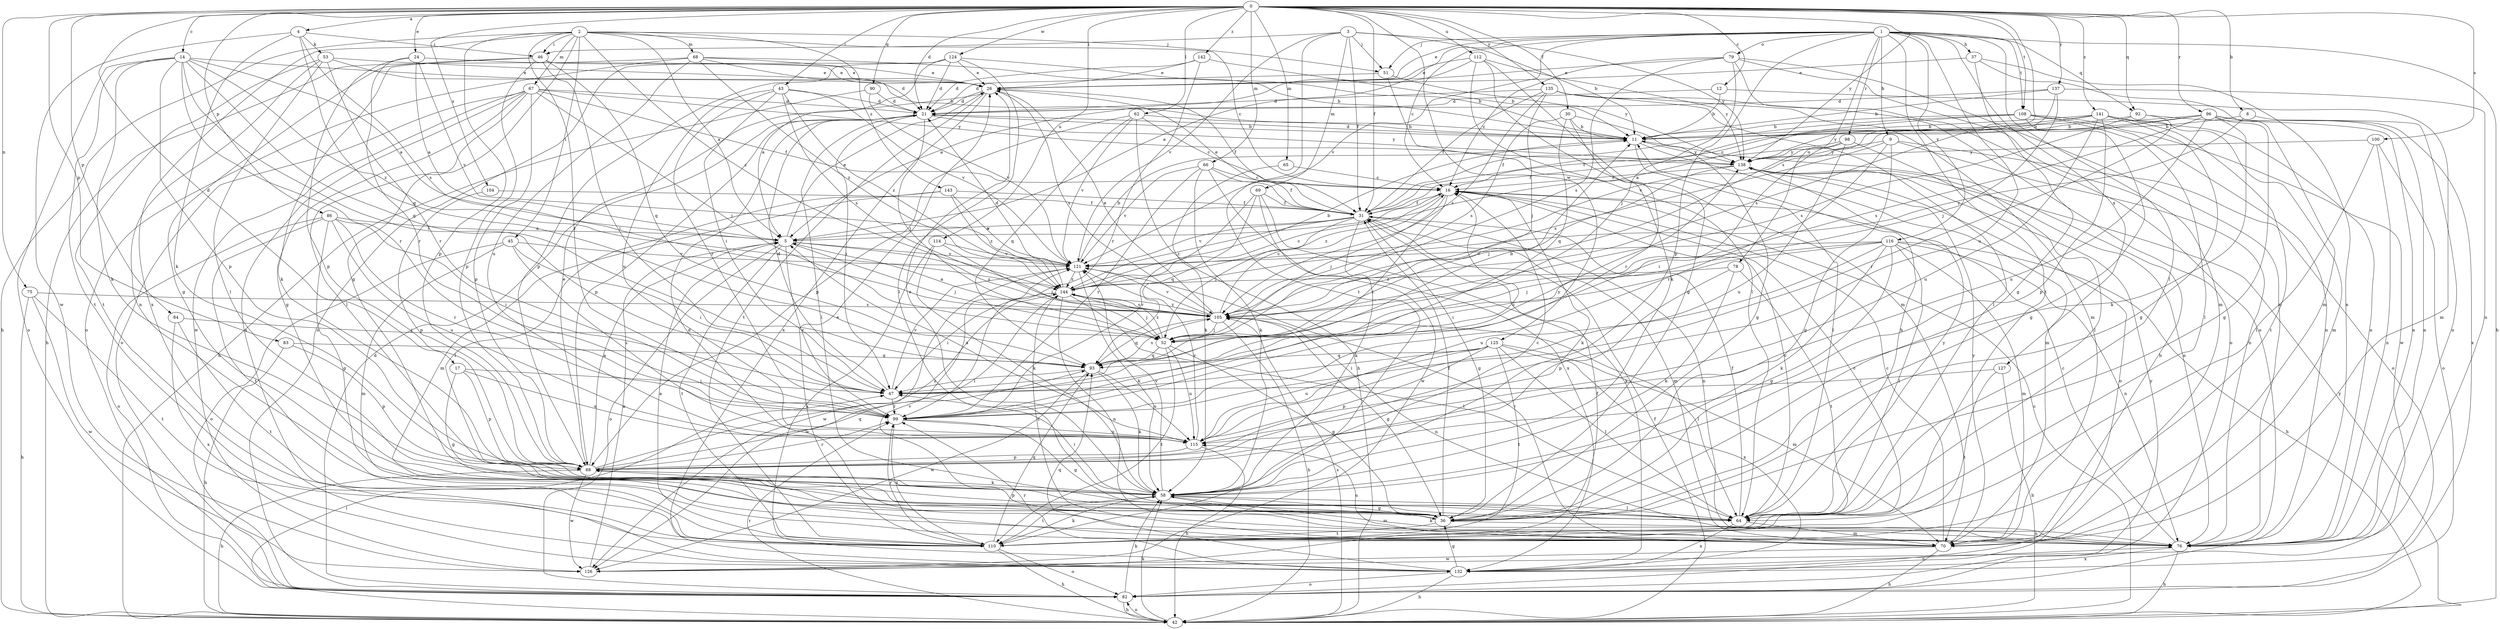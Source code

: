 strict digraph  {
0;
1;
2;
3;
4;
5;
8;
9;
11;
12;
14;
16;
17;
21;
24;
26;
30;
31;
36;
37;
42;
43;
45;
46;
47;
51;
52;
53;
58;
62;
64;
65;
66;
67;
68;
69;
70;
75;
76;
78;
79;
82;
83;
84;
86;
88;
90;
92;
93;
96;
98;
99;
100;
104;
105;
108;
110;
112;
114;
115;
116;
121;
124;
125;
126;
127;
132;
135;
137;
138;
141;
142;
143;
144;
0 -> 4  [label=a];
0 -> 8  [label=b];
0 -> 12  [label=c];
0 -> 14  [label=c];
0 -> 17  [label=d];
0 -> 21  [label=d];
0 -> 24  [label=e];
0 -> 30  [label=f];
0 -> 31  [label=f];
0 -> 43  [label=i];
0 -> 62  [label=l];
0 -> 65  [label=m];
0 -> 66  [label=m];
0 -> 75  [label=n];
0 -> 83  [label=p];
0 -> 84  [label=p];
0 -> 86  [label=p];
0 -> 90  [label=q];
0 -> 92  [label=q];
0 -> 96  [label=r];
0 -> 100  [label=s];
0 -> 104  [label=s];
0 -> 105  [label=s];
0 -> 108  [label=t];
0 -> 112  [label=u];
0 -> 114  [label=u];
0 -> 124  [label=w];
0 -> 125  [label=w];
0 -> 135  [label=y];
0 -> 137  [label=y];
0 -> 138  [label=y];
0 -> 141  [label=z];
0 -> 142  [label=z];
1 -> 5  [label=a];
1 -> 9  [label=b];
1 -> 16  [label=c];
1 -> 26  [label=e];
1 -> 37  [label=h];
1 -> 42  [label=h];
1 -> 51  [label=j];
1 -> 64  [label=l];
1 -> 78  [label=o];
1 -> 79  [label=o];
1 -> 88  [label=p];
1 -> 92  [label=q];
1 -> 98  [label=r];
1 -> 108  [label=t];
1 -> 110  [label=t];
1 -> 115  [label=u];
1 -> 116  [label=v];
1 -> 121  [label=v];
1 -> 127  [label=x];
2 -> 5  [label=a];
2 -> 16  [label=c];
2 -> 36  [label=g];
2 -> 42  [label=h];
2 -> 45  [label=i];
2 -> 46  [label=i];
2 -> 51  [label=j];
2 -> 67  [label=m];
2 -> 68  [label=m];
2 -> 88  [label=p];
2 -> 99  [label=r];
2 -> 132  [label=x];
2 -> 143  [label=z];
2 -> 144  [label=z];
3 -> 11  [label=b];
3 -> 31  [label=f];
3 -> 46  [label=i];
3 -> 51  [label=j];
3 -> 69  [label=m];
3 -> 110  [label=t];
3 -> 121  [label=v];
3 -> 138  [label=y];
4 -> 46  [label=i];
4 -> 53  [label=k];
4 -> 58  [label=k];
4 -> 93  [label=q];
4 -> 105  [label=s];
4 -> 126  [label=w];
5 -> 26  [label=e];
5 -> 52  [label=j];
5 -> 82  [label=o];
5 -> 99  [label=r];
5 -> 105  [label=s];
5 -> 110  [label=t];
5 -> 121  [label=v];
8 -> 11  [label=b];
8 -> 76  [label=n];
8 -> 144  [label=z];
9 -> 36  [label=g];
9 -> 76  [label=n];
9 -> 82  [label=o];
9 -> 99  [label=r];
9 -> 105  [label=s];
9 -> 138  [label=y];
11 -> 21  [label=d];
11 -> 64  [label=l];
11 -> 70  [label=m];
11 -> 138  [label=y];
12 -> 11  [label=b];
12 -> 21  [label=d];
12 -> 70  [label=m];
14 -> 5  [label=a];
14 -> 26  [label=e];
14 -> 47  [label=i];
14 -> 58  [label=k];
14 -> 82  [label=o];
14 -> 88  [label=p];
14 -> 93  [label=q];
14 -> 99  [label=r];
14 -> 110  [label=t];
14 -> 144  [label=z];
16 -> 31  [label=f];
16 -> 47  [label=i];
16 -> 52  [label=j];
16 -> 58  [label=k];
16 -> 144  [label=z];
17 -> 36  [label=g];
17 -> 47  [label=i];
17 -> 88  [label=p];
17 -> 115  [label=u];
21 -> 11  [label=b];
21 -> 47  [label=i];
21 -> 52  [label=j];
21 -> 64  [label=l];
21 -> 88  [label=p];
21 -> 138  [label=y];
24 -> 5  [label=a];
24 -> 26  [label=e];
24 -> 88  [label=p];
24 -> 99  [label=r];
24 -> 121  [label=v];
26 -> 21  [label=d];
26 -> 31  [label=f];
26 -> 105  [label=s];
26 -> 110  [label=t];
26 -> 132  [label=x];
30 -> 11  [label=b];
30 -> 36  [label=g];
30 -> 93  [label=q];
30 -> 99  [label=r];
30 -> 105  [label=s];
31 -> 5  [label=a];
31 -> 26  [label=e];
31 -> 36  [label=g];
31 -> 52  [label=j];
31 -> 58  [label=k];
31 -> 70  [label=m];
31 -> 76  [label=n];
31 -> 121  [label=v];
31 -> 144  [label=z];
36 -> 31  [label=f];
36 -> 76  [label=n];
36 -> 88  [label=p];
36 -> 110  [label=t];
37 -> 26  [label=e];
37 -> 36  [label=g];
37 -> 70  [label=m];
37 -> 76  [label=n];
42 -> 16  [label=c];
42 -> 31  [label=f];
42 -> 47  [label=i];
42 -> 58  [label=k];
42 -> 82  [label=o];
42 -> 99  [label=r];
42 -> 105  [label=s];
42 -> 138  [label=y];
43 -> 21  [label=d];
43 -> 47  [label=i];
43 -> 99  [label=r];
43 -> 105  [label=s];
43 -> 115  [label=u];
43 -> 121  [label=v];
43 -> 144  [label=z];
45 -> 47  [label=i];
45 -> 70  [label=m];
45 -> 82  [label=o];
45 -> 115  [label=u];
45 -> 121  [label=v];
46 -> 26  [label=e];
46 -> 36  [label=g];
46 -> 47  [label=i];
46 -> 58  [label=k];
46 -> 88  [label=p];
46 -> 93  [label=q];
47 -> 21  [label=d];
47 -> 99  [label=r];
47 -> 121  [label=v];
51 -> 21  [label=d];
51 -> 64  [label=l];
51 -> 138  [label=y];
52 -> 36  [label=g];
52 -> 93  [label=q];
52 -> 110  [label=t];
52 -> 115  [label=u];
52 -> 144  [label=z];
53 -> 11  [label=b];
53 -> 26  [label=e];
53 -> 64  [label=l];
53 -> 76  [label=n];
53 -> 99  [label=r];
53 -> 110  [label=t];
58 -> 16  [label=c];
58 -> 26  [label=e];
58 -> 36  [label=g];
58 -> 47  [label=i];
58 -> 64  [label=l];
58 -> 70  [label=m];
58 -> 110  [label=t];
58 -> 121  [label=v];
62 -> 11  [label=b];
62 -> 16  [label=c];
62 -> 42  [label=h];
62 -> 88  [label=p];
62 -> 93  [label=q];
62 -> 121  [label=v];
64 -> 11  [label=b];
64 -> 16  [label=c];
64 -> 31  [label=f];
64 -> 70  [label=m];
64 -> 132  [label=x];
64 -> 138  [label=y];
65 -> 16  [label=c];
65 -> 58  [label=k];
66 -> 16  [label=c];
66 -> 31  [label=f];
66 -> 58  [label=k];
66 -> 99  [label=r];
66 -> 121  [label=v];
66 -> 132  [label=x];
67 -> 21  [label=d];
67 -> 31  [label=f];
67 -> 36  [label=g];
67 -> 52  [label=j];
67 -> 64  [label=l];
67 -> 82  [label=o];
67 -> 88  [label=p];
67 -> 126  [label=w];
67 -> 132  [label=x];
67 -> 138  [label=y];
68 -> 11  [label=b];
68 -> 21  [label=d];
68 -> 26  [label=e];
68 -> 42  [label=h];
68 -> 82  [label=o];
68 -> 115  [label=u];
68 -> 144  [label=z];
69 -> 31  [label=f];
69 -> 93  [label=q];
69 -> 99  [label=r];
69 -> 126  [label=w];
69 -> 132  [label=x];
70 -> 16  [label=c];
70 -> 42  [label=h];
70 -> 115  [label=u];
70 -> 121  [label=v];
70 -> 126  [label=w];
70 -> 138  [label=y];
70 -> 144  [label=z];
75 -> 42  [label=h];
75 -> 105  [label=s];
75 -> 110  [label=t];
75 -> 126  [label=w];
76 -> 16  [label=c];
76 -> 21  [label=d];
76 -> 42  [label=h];
76 -> 58  [label=k];
76 -> 121  [label=v];
76 -> 132  [label=x];
78 -> 58  [label=k];
78 -> 88  [label=p];
78 -> 110  [label=t];
78 -> 144  [label=z];
79 -> 16  [label=c];
79 -> 26  [label=e];
79 -> 52  [label=j];
79 -> 70  [label=m];
79 -> 76  [label=n];
79 -> 82  [label=o];
79 -> 105  [label=s];
82 -> 21  [label=d];
82 -> 42  [label=h];
82 -> 58  [label=k];
82 -> 138  [label=y];
83 -> 42  [label=h];
83 -> 88  [label=p];
83 -> 93  [label=q];
84 -> 52  [label=j];
84 -> 110  [label=t];
84 -> 132  [label=x];
86 -> 5  [label=a];
86 -> 36  [label=g];
86 -> 47  [label=i];
86 -> 82  [label=o];
86 -> 99  [label=r];
86 -> 110  [label=t];
86 -> 115  [label=u];
88 -> 5  [label=a];
88 -> 26  [label=e];
88 -> 42  [label=h];
88 -> 58  [label=k];
88 -> 93  [label=q];
88 -> 99  [label=r];
88 -> 126  [label=w];
88 -> 144  [label=z];
90 -> 21  [label=d];
90 -> 42  [label=h];
90 -> 121  [label=v];
92 -> 11  [label=b];
92 -> 76  [label=n];
92 -> 99  [label=r];
92 -> 105  [label=s];
93 -> 11  [label=b];
93 -> 47  [label=i];
93 -> 58  [label=k];
93 -> 105  [label=s];
93 -> 115  [label=u];
93 -> 126  [label=w];
96 -> 11  [label=b];
96 -> 36  [label=g];
96 -> 58  [label=k];
96 -> 76  [label=n];
96 -> 105  [label=s];
96 -> 115  [label=u];
96 -> 121  [label=v];
96 -> 132  [label=x];
96 -> 138  [label=y];
98 -> 31  [label=f];
98 -> 47  [label=i];
98 -> 64  [label=l];
98 -> 115  [label=u];
98 -> 138  [label=y];
99 -> 16  [label=c];
99 -> 36  [label=g];
99 -> 110  [label=t];
99 -> 115  [label=u];
99 -> 138  [label=y];
100 -> 64  [label=l];
100 -> 76  [label=n];
100 -> 82  [label=o];
100 -> 138  [label=y];
104 -> 31  [label=f];
104 -> 88  [label=p];
105 -> 5  [label=a];
105 -> 16  [label=c];
105 -> 26  [label=e];
105 -> 36  [label=g];
105 -> 42  [label=h];
105 -> 52  [label=j];
105 -> 64  [label=l];
105 -> 76  [label=n];
105 -> 93  [label=q];
105 -> 121  [label=v];
105 -> 144  [label=z];
108 -> 11  [label=b];
108 -> 16  [label=c];
108 -> 31  [label=f];
108 -> 36  [label=g];
108 -> 64  [label=l];
108 -> 76  [label=n];
108 -> 126  [label=w];
110 -> 5  [label=a];
110 -> 16  [label=c];
110 -> 26  [label=e];
110 -> 42  [label=h];
110 -> 58  [label=k];
110 -> 82  [label=o];
110 -> 93  [label=q];
110 -> 99  [label=r];
112 -> 5  [label=a];
112 -> 26  [label=e];
112 -> 36  [label=g];
112 -> 58  [label=k];
112 -> 70  [label=m];
112 -> 138  [label=y];
114 -> 52  [label=j];
114 -> 58  [label=k];
114 -> 121  [label=v];
114 -> 132  [label=x];
115 -> 5  [label=a];
115 -> 42  [label=h];
115 -> 88  [label=p];
115 -> 121  [label=v];
116 -> 36  [label=g];
116 -> 42  [label=h];
116 -> 47  [label=i];
116 -> 52  [label=j];
116 -> 58  [label=k];
116 -> 64  [label=l];
116 -> 70  [label=m];
116 -> 76  [label=n];
116 -> 115  [label=u];
116 -> 121  [label=v];
121 -> 11  [label=b];
121 -> 58  [label=k];
121 -> 126  [label=w];
121 -> 144  [label=z];
124 -> 5  [label=a];
124 -> 11  [label=b];
124 -> 21  [label=d];
124 -> 26  [label=e];
124 -> 64  [label=l];
124 -> 82  [label=o];
124 -> 88  [label=p];
125 -> 47  [label=i];
125 -> 64  [label=l];
125 -> 70  [label=m];
125 -> 88  [label=p];
125 -> 93  [label=q];
125 -> 110  [label=t];
125 -> 115  [label=u];
125 -> 132  [label=x];
126 -> 5  [label=a];
126 -> 31  [label=f];
127 -> 42  [label=h];
127 -> 47  [label=i];
127 -> 110  [label=t];
132 -> 11  [label=b];
132 -> 36  [label=g];
132 -> 42  [label=h];
132 -> 76  [label=n];
132 -> 82  [label=o];
132 -> 93  [label=q];
132 -> 99  [label=r];
135 -> 21  [label=d];
135 -> 31  [label=f];
135 -> 52  [label=j];
135 -> 64  [label=l];
135 -> 70  [label=m];
135 -> 82  [label=o];
135 -> 105  [label=s];
137 -> 11  [label=b];
137 -> 21  [label=d];
137 -> 52  [label=j];
137 -> 76  [label=n];
137 -> 105  [label=s];
138 -> 16  [label=c];
138 -> 52  [label=j];
138 -> 76  [label=n];
138 -> 82  [label=o];
141 -> 5  [label=a];
141 -> 11  [label=b];
141 -> 31  [label=f];
141 -> 36  [label=g];
141 -> 70  [label=m];
141 -> 76  [label=n];
141 -> 88  [label=p];
141 -> 110  [label=t];
141 -> 115  [label=u];
142 -> 11  [label=b];
142 -> 21  [label=d];
142 -> 26  [label=e];
142 -> 99  [label=r];
143 -> 31  [label=f];
143 -> 64  [label=l];
143 -> 70  [label=m];
143 -> 121  [label=v];
143 -> 144  [label=z];
144 -> 11  [label=b];
144 -> 16  [label=c];
144 -> 21  [label=d];
144 -> 47  [label=i];
144 -> 52  [label=j];
144 -> 64  [label=l];
144 -> 76  [label=n];
144 -> 105  [label=s];
144 -> 126  [label=w];
}
